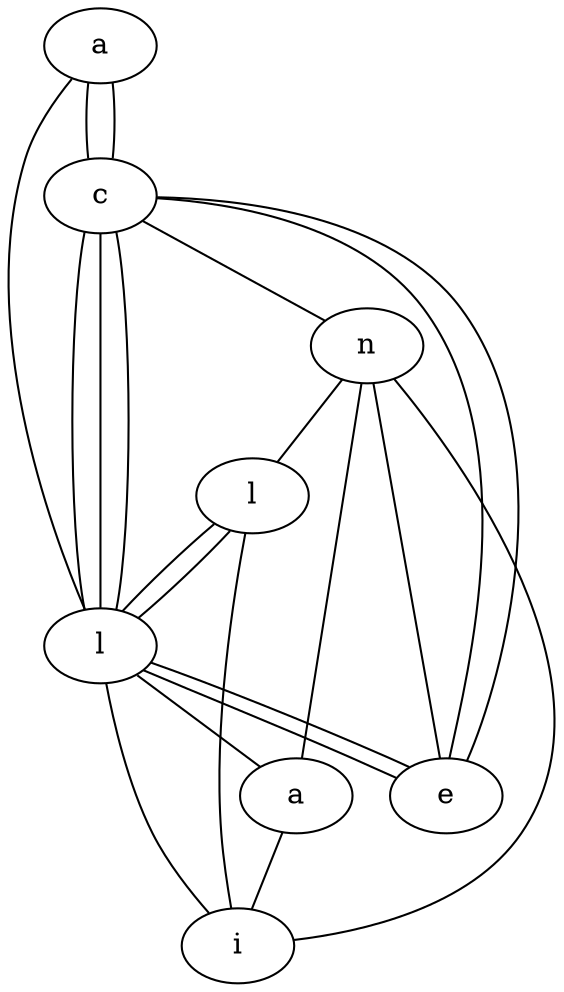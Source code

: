 graph {
    750324041 [label=a];
    41761583 [label=l];
    1021666265 [label=e];
    852138375 [label=c];
    786103145 [label=l];
    287103806 [label=n];
    402488952 [label=a];
    129851203 [label=i];
    750324041 -- 852138375;
    786103145 -- 41761583;
    41761583 -- 852138375;
    852138375 -- 750324041;
    1021666265 -- 41761583;
    402488952 -- 129851203;
    129851203 -- 41761583;
    1021666265 -- 852138375;
    287103806 -- 402488952;
    852138375 -- 287103806;
    129851203 -- 287103806;
    129851203 -- 786103145;
    41761583 -- 402488952;
    852138375 -- 41761583;
    287103806 -- 786103145;
    852138375 -- 41761583;
    41761583 -- 1021666265;
    786103145 -- 41761583;
    41761583 -- 750324041;
    1021666265 -- 287103806;
    1021666265 -- 852138375;
}
